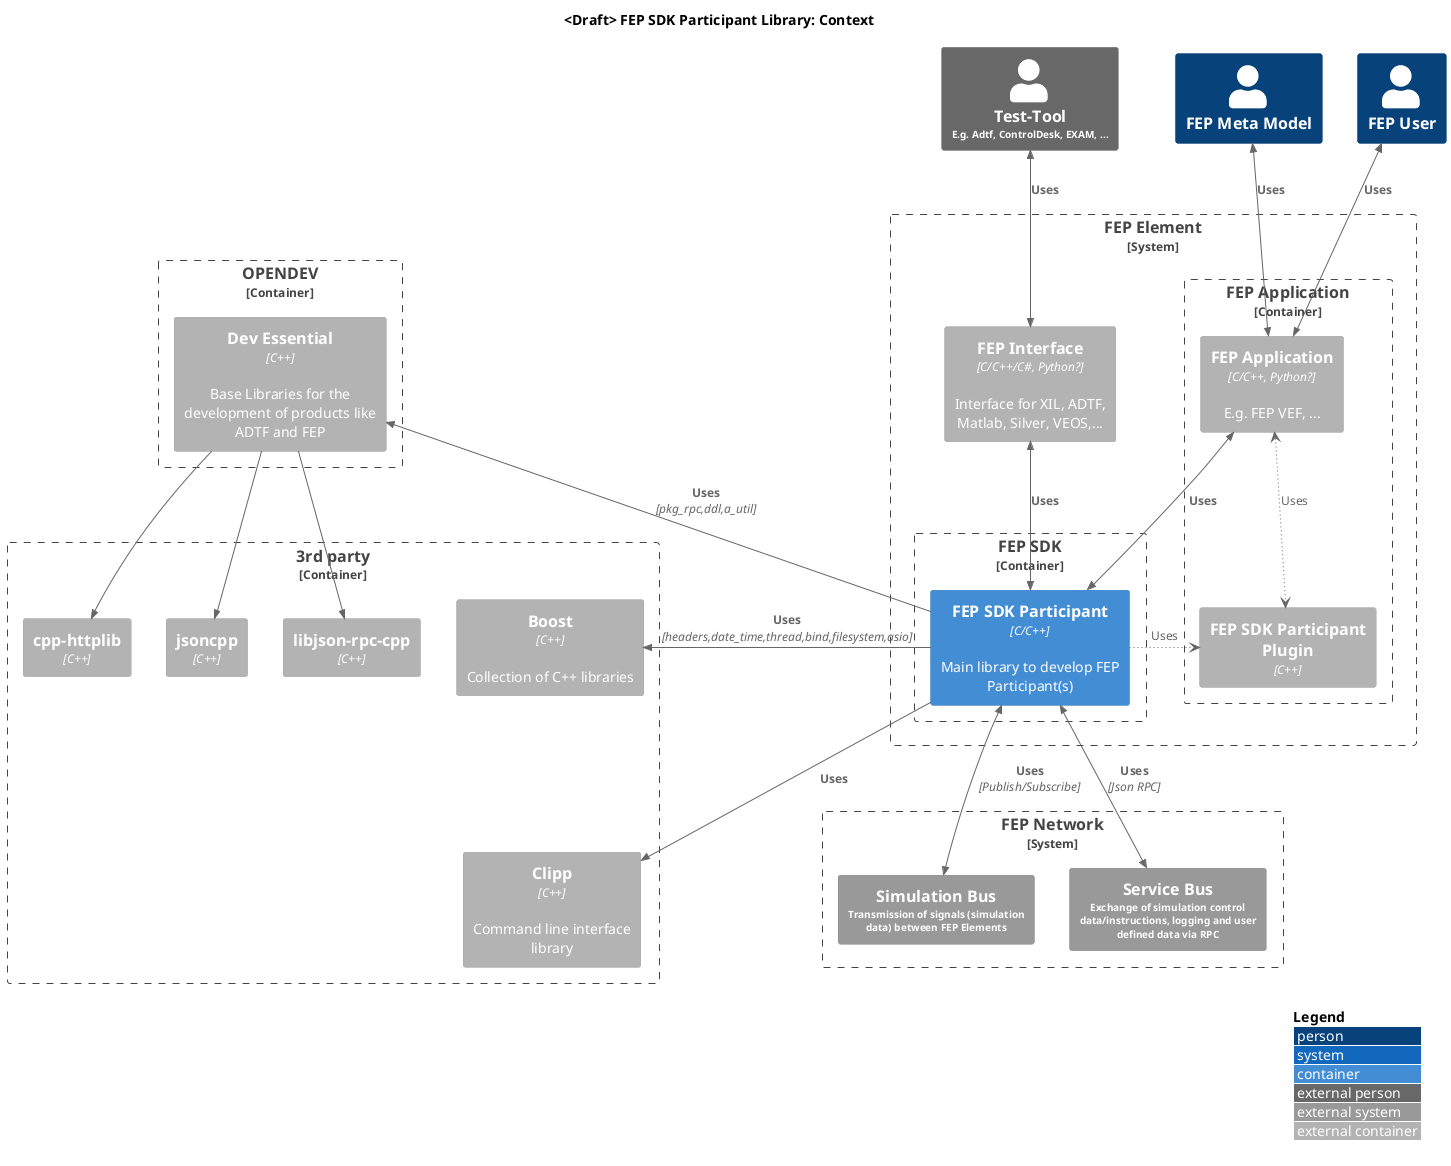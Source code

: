 /**
 * Copyright 2023 CARIAD SE.
 *
 * This Source Code Form is subject to the terms of the Mozilla
 * Public License, v. 2.0. If a copy of the MPL was not distributed
 * with this file, You can obtain one at https://mozilla.org/MPL/2.0/.
 */
 
@startuml
skinparam backgroundColor transparent
!include <c4/C4_Container.puml>

LAYOUT_WITH_LEGEND()

title <Draft> FEP SDK Participant Library: Context

Person(user, "FEP User")
Person(user_mm3, "FEP Meta Model")
Person_Ext(user_auto, "Test-Tool\n<size:8>E.g. Adtf, ControlDesk, EXAM, ...</size>")

System_Boundary(sys_fep_element, "FEP Element"){
  Container_Boundary(cont_app, "FEP Application") {
    Container_Ext(cont_fep_app, "FEP Application", "C/C++, Python?", "E.g. FEP VEF, ...")
    Container_Ext(cont_fep_participant_plugin, "FEP SDK Participant Plugin", "C++", "")
  }
  Container_Ext(cont_fep_interface, "FEP Interface", "C/C++/C#, Python?", "Interface for XIL, ADTF, Matlab, Silver, VEOS,...")
  Container_Boundary(cont_fep_sdk, "FEP SDK") {
    Container(cont_fep_participant, "FEP SDK Participant", "C/C++", "Main library to develop FEP Participant(s)")
  }
}

Container_Boundary(cont_opendev, "OPENDEV") {
  Container_Ext(cont_dev_essential, "Dev Essential", "C++", "Base Libraries for the development of products like ADTF and FEP")
}

Container_Boundary(cont_3rdParty, "3rd party"){
  Container_Ext(cont_boost, "Boost", "C++", "Collection of C++ libraries")
  Container_Ext(cont_clip, "Clipp", "C++", "Command line interface library")
  Container_Ext(cont_http, "cpp-httplib", "C++","")
  Container_Ext(cont_jsoncpp, "jsoncpp", "C++","")
  Container_Ext(cont_jsonrpc, "libjson-rpc-cpp", "C++", "") 
}
  


System_Boundary(sys_network, "FEP Network"){
  System_Ext(sys_simulation_bus, "Simulation Bus\n<size:8>Transmission of signals (simulation data) between FEP Elements</size>")
  System_Ext(sys_service_bus, "Service Bus\n<size:8>Exchange of simulation control data/instructions, logging and user defined data via RPC")
}

BiRel(user, cont_fep_app, "Uses", "")
BiRel(user_mm3, cont_fep_app, "Uses", "")
BiRel(user_auto, cont_fep_interface, "Uses", "")

BiRel(cont_fep_app, cont_fep_participant, "Uses", "")
cont_fep_app <-[dotted]-> cont_fep_participant_plugin : Uses
cont_fep_participant -[dotted]-> cont_fep_participant_plugin : Uses
BiRel(cont_fep_interface, cont_fep_participant, "Uses", "")

Rel_R(cont_fep_participant, cont_dev_essential, "Uses", "pkg_rpc,ddl,a_util")
Rel_L(cont_fep_participant, cont_boost, "Uses", "headers,date_time,thread,bind,filesystem,asio")
Rel(cont_fep_participant, cont_clip, "Uses", "")

BiRel(cont_fep_participant, sys_simulation_bus, "Uses", "Publish/Subscribe")
BiRel(cont_fep_participant, sys_service_bus, "Uses", "Json RPC")

Rel(cont_dev_essential, cont_http, "", "")
Rel(cont_dev_essential, cont_jsoncpp, "", "")
Rel(cont_dev_essential, cont_jsonrpc, "", "")

Lay_R(cont_fep_app, cont_fep_participant_plugin)
Lay_D(cont_boost, cont_clip)

@enduml